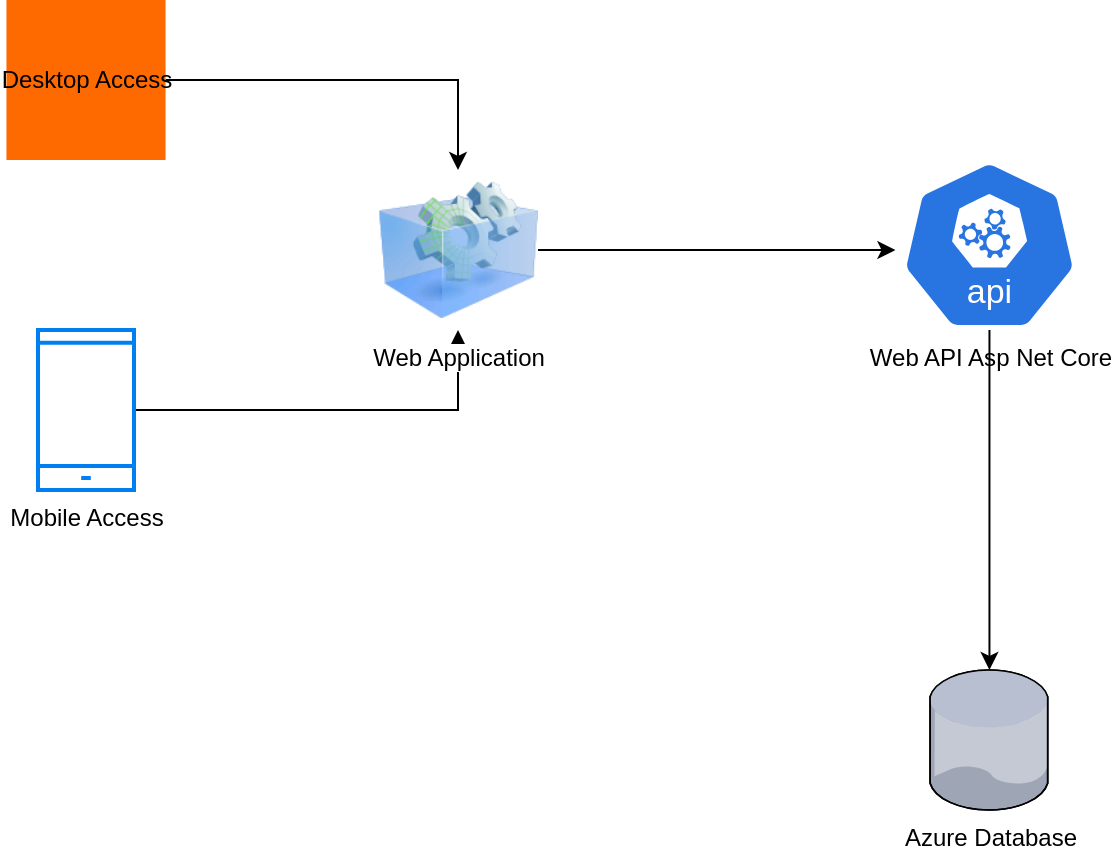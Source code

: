 <mxfile version="26.1.0">
  <diagram name="Página-1" id="o1Dca9VQbSDAYF1QV1LM">
    <mxGraphModel dx="1623" dy="937" grid="1" gridSize="10" guides="1" tooltips="1" connect="1" arrows="1" fold="1" page="1" pageScale="1" pageWidth="827" pageHeight="1169" math="0" shadow="0">
      <root>
        <mxCell id="0" />
        <mxCell id="1" parent="0" />
        <mxCell id="4DIvcKWusaenCQwuLqcY-1" value="Azure Database" style="verticalLabelPosition=bottom;sketch=0;aspect=fixed;html=1;verticalAlign=top;strokeColor=none;align=center;outlineConnect=0;shape=mxgraph.citrix.database;" vertex="1" parent="1">
          <mxGeometry x="525.98" y="880" width="59.5" height="70" as="geometry" />
        </mxCell>
        <mxCell id="4DIvcKWusaenCQwuLqcY-13" value="" style="edgeStyle=orthogonalEdgeStyle;rounded=0;orthogonalLoop=1;jettySize=auto;html=1;entryX=0.5;entryY=0;entryDx=0;entryDy=0;" edge="1" parent="1" source="4DIvcKWusaenCQwuLqcY-7" target="4DIvcKWusaenCQwuLqcY-11">
          <mxGeometry relative="1" as="geometry">
            <mxPoint x="223.56" y="585" as="targetPoint" />
          </mxGeometry>
        </mxCell>
        <mxCell id="4DIvcKWusaenCQwuLqcY-7" value="Desktop Access" style="points=[];aspect=fixed;html=1;align=center;shadow=0;dashed=0;fillColor=#FF6A00;strokeColor=none;shape=mxgraph.alibaba_cloud.clouddesktop;" vertex="1" parent="1">
          <mxGeometry x="64.22" y="545" width="79.56" height="80" as="geometry" />
        </mxCell>
        <mxCell id="4DIvcKWusaenCQwuLqcY-14" style="edgeStyle=orthogonalEdgeStyle;rounded=0;orthogonalLoop=1;jettySize=auto;html=1;entryX=0.5;entryY=1;entryDx=0;entryDy=0;" edge="1" parent="1" source="4DIvcKWusaenCQwuLqcY-9" target="4DIvcKWusaenCQwuLqcY-11">
          <mxGeometry relative="1" as="geometry" />
        </mxCell>
        <mxCell id="4DIvcKWusaenCQwuLqcY-9" value="Mobile Access" style="html=1;verticalLabelPosition=bottom;align=center;labelBackgroundColor=#ffffff;verticalAlign=top;strokeWidth=2;strokeColor=#0080F0;shadow=0;dashed=0;shape=mxgraph.ios7.icons.smartphone;" vertex="1" parent="1">
          <mxGeometry x="80" y="710" width="48" height="80" as="geometry" />
        </mxCell>
        <mxCell id="4DIvcKWusaenCQwuLqcY-16" style="edgeStyle=orthogonalEdgeStyle;rounded=0;orthogonalLoop=1;jettySize=auto;html=1;" edge="1" parent="1" source="4DIvcKWusaenCQwuLqcY-10" target="4DIvcKWusaenCQwuLqcY-1">
          <mxGeometry relative="1" as="geometry" />
        </mxCell>
        <mxCell id="4DIvcKWusaenCQwuLqcY-10" value="Web API As&lt;span style=&quot;color: light-dark(rgb(0, 0, 0), rgb(255, 255, 255)); background-color: transparent;&quot;&gt;p Net Core&lt;/span&gt;" style="aspect=fixed;sketch=0;html=1;dashed=0;whitespace=wrap;verticalLabelPosition=bottom;verticalAlign=top;fillColor=#2875E2;strokeColor=#ffffff;points=[[0.005,0.63,0],[0.1,0.2,0],[0.9,0.2,0],[0.5,0,0],[0.995,0.63,0],[0.72,0.99,0],[0.5,1,0],[0.28,0.99,0]];shape=mxgraph.kubernetes.icon2;kubernetesLabel=1;prIcon=api" vertex="1" parent="1">
          <mxGeometry x="511.46" y="625" width="88.54" height="85" as="geometry" />
        </mxCell>
        <mxCell id="4DIvcKWusaenCQwuLqcY-11" value="Web Application" style="image;html=1;image=img/lib/clip_art/computers/Virtual_Application_128x128.png" vertex="1" parent="1">
          <mxGeometry x="250" y="630" width="80" height="80" as="geometry" />
        </mxCell>
        <mxCell id="4DIvcKWusaenCQwuLqcY-15" style="edgeStyle=orthogonalEdgeStyle;rounded=0;orthogonalLoop=1;jettySize=auto;html=1;exitX=1;exitY=0.5;exitDx=0;exitDy=0;entryX=-0.031;entryY=0.53;entryDx=0;entryDy=0;entryPerimeter=0;" edge="1" parent="1" source="4DIvcKWusaenCQwuLqcY-11" target="4DIvcKWusaenCQwuLqcY-10">
          <mxGeometry relative="1" as="geometry" />
        </mxCell>
      </root>
    </mxGraphModel>
  </diagram>
</mxfile>
